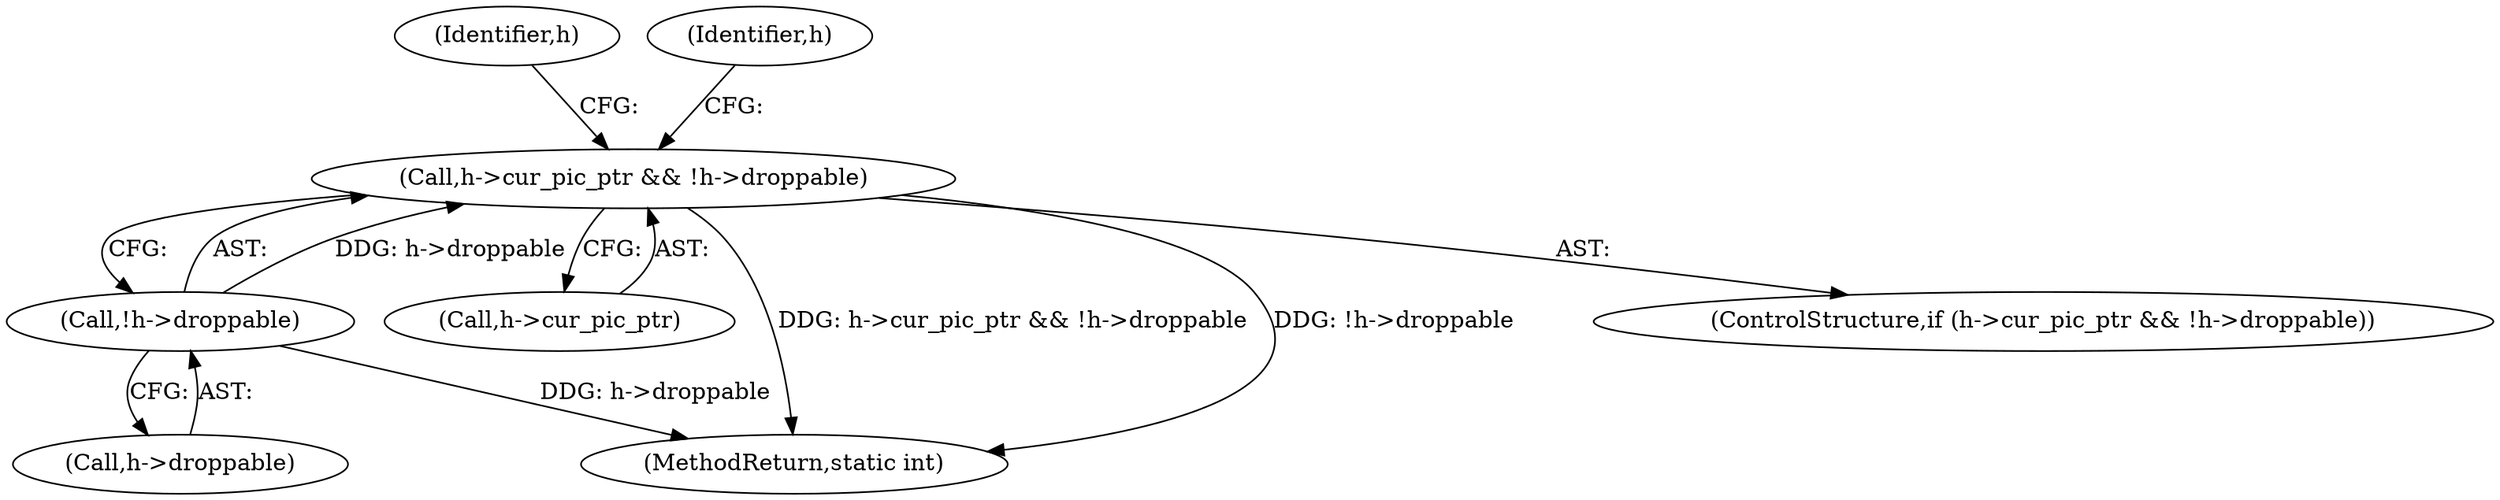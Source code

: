 digraph "0_FFmpeg_29ffeef5e73b8f41ff3a3f2242d356759c66f91f@pointer" {
"1000201" [label="(Call,h->cur_pic_ptr && !h->droppable)"];
"1000205" [label="(Call,!h->droppable)"];
"1000205" [label="(Call,!h->droppable)"];
"1000214" [label="(Identifier,h)"];
"1000206" [label="(Call,h->droppable)"];
"1000201" [label="(Call,h->cur_pic_ptr && !h->droppable)"];
"1000202" [label="(Call,h->cur_pic_ptr)"];
"1003435" [label="(MethodReturn,static int)"];
"1000200" [label="(ControlStructure,if (h->cur_pic_ptr && !h->droppable))"];
"1000225" [label="(Identifier,h)"];
"1000201" -> "1000200"  [label="AST: "];
"1000201" -> "1000202"  [label="CFG: "];
"1000201" -> "1000205"  [label="CFG: "];
"1000202" -> "1000201"  [label="AST: "];
"1000205" -> "1000201"  [label="AST: "];
"1000214" -> "1000201"  [label="CFG: "];
"1000225" -> "1000201"  [label="CFG: "];
"1000201" -> "1003435"  [label="DDG: h->cur_pic_ptr && !h->droppable"];
"1000201" -> "1003435"  [label="DDG: !h->droppable"];
"1000205" -> "1000201"  [label="DDG: h->droppable"];
"1000205" -> "1000206"  [label="CFG: "];
"1000206" -> "1000205"  [label="AST: "];
"1000205" -> "1003435"  [label="DDG: h->droppable"];
}
